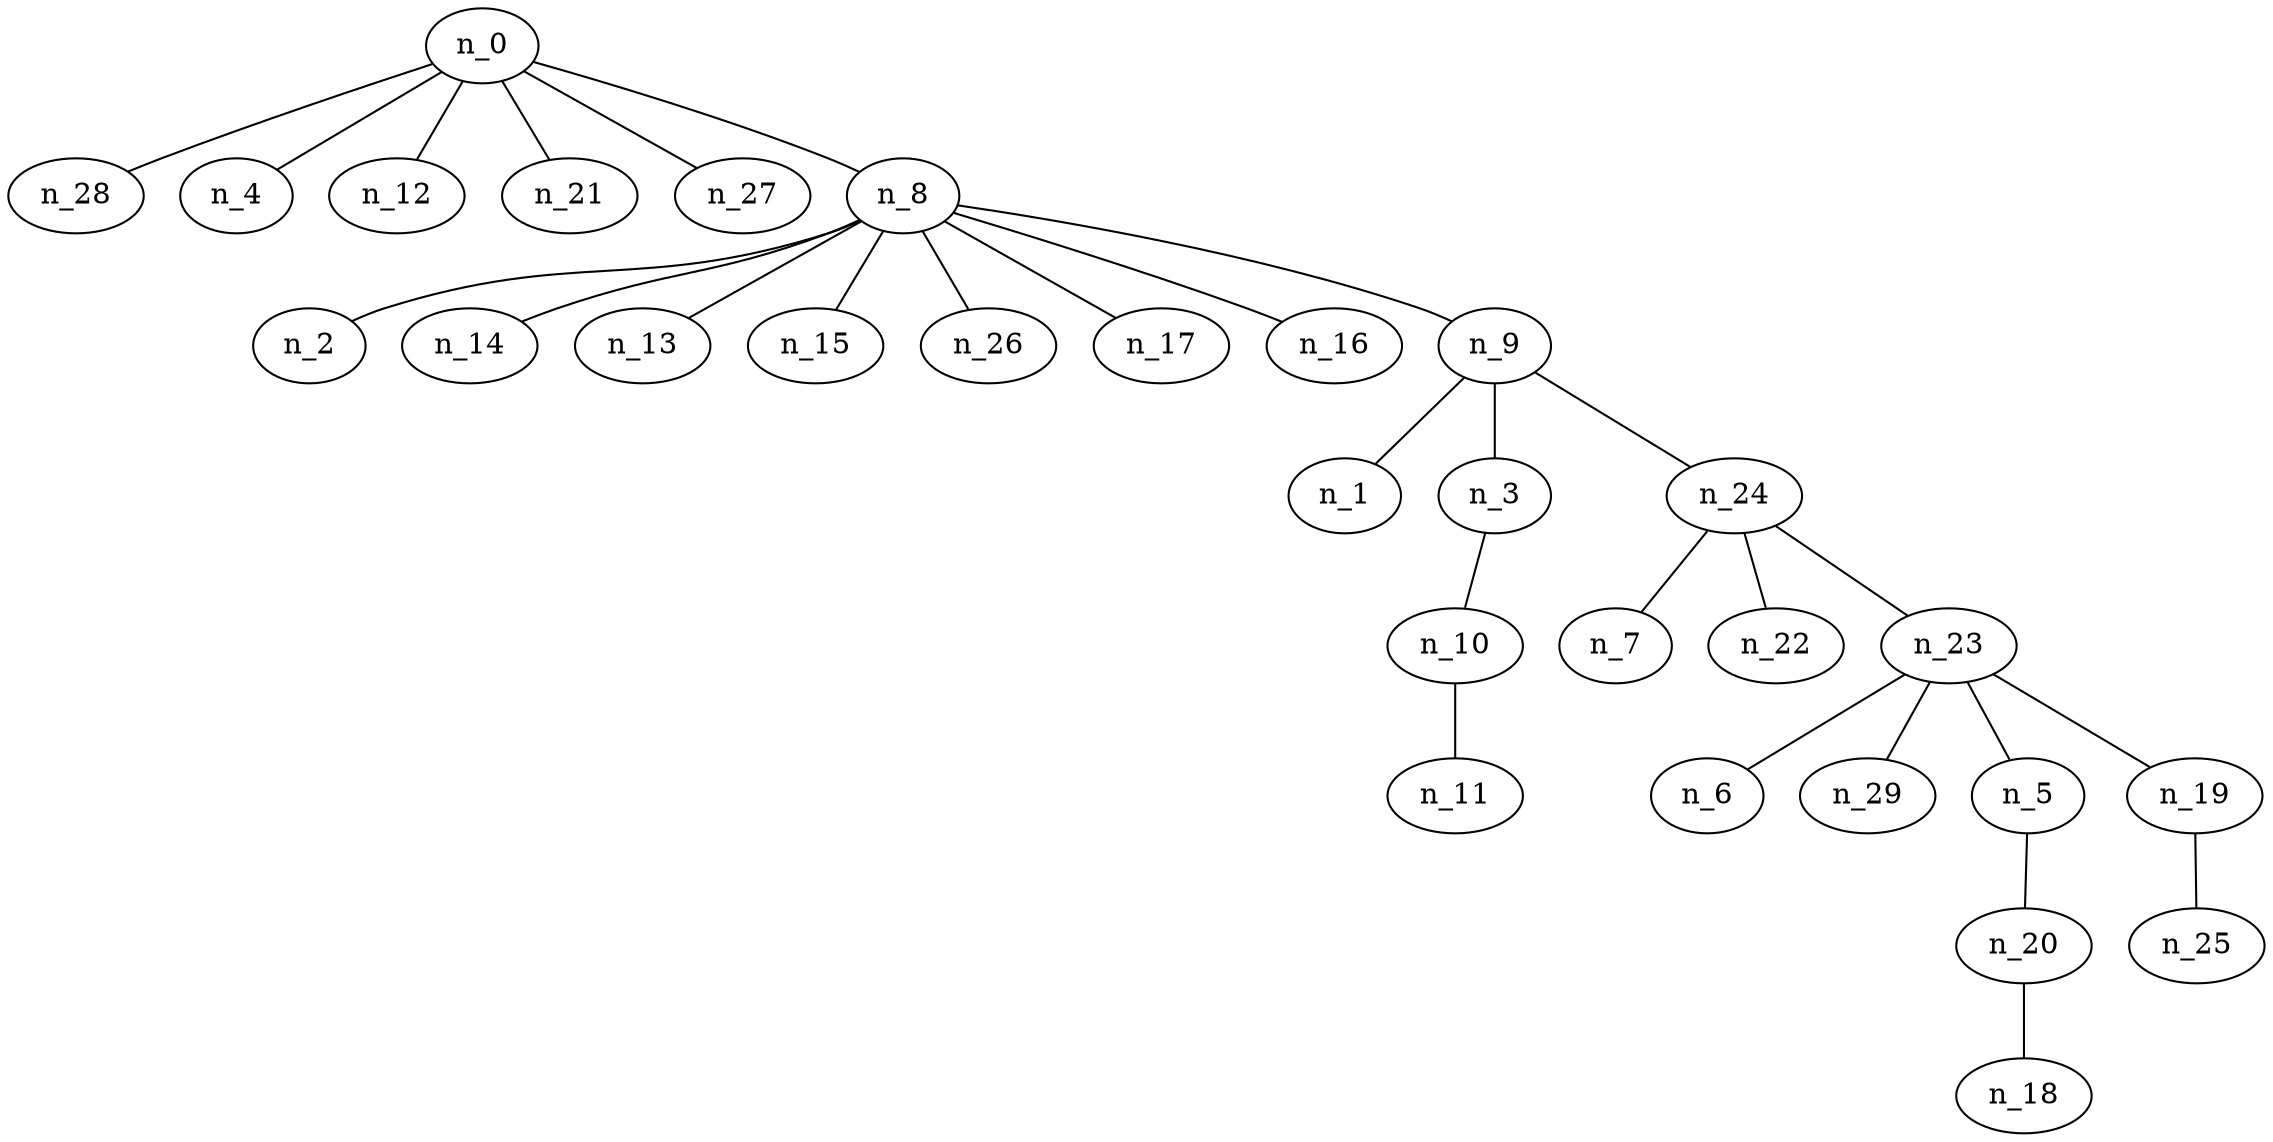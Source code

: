 graph grafoErdosRenyi_30_120_DFS_I  {
n_0;
n_28;
n_4;
n_12;
n_21;
n_27;
n_8;
n_2;
n_14;
n_13;
n_15;
n_26;
n_17;
n_16;
n_9;
n_1;
n_3;
n_24;
n_7;
n_22;
n_23;
n_6;
n_29;
n_5;
n_19;
n_25;
n_20;
n_18;
n_10;
n_11;
n_0 -- n_28;
n_0 -- n_4;
n_0 -- n_12;
n_0 -- n_21;
n_0 -- n_27;
n_0 -- n_8;
n_8 -- n_2;
n_8 -- n_14;
n_8 -- n_13;
n_8 -- n_15;
n_8 -- n_26;
n_8 -- n_17;
n_8 -- n_16;
n_8 -- n_9;
n_9 -- n_1;
n_9 -- n_3;
n_9 -- n_24;
n_24 -- n_7;
n_24 -- n_22;
n_24 -- n_23;
n_23 -- n_6;
n_23 -- n_29;
n_23 -- n_5;
n_23 -- n_19;
n_19 -- n_25;
n_5 -- n_20;
n_20 -- n_18;
n_3 -- n_10;
n_10 -- n_11;
}